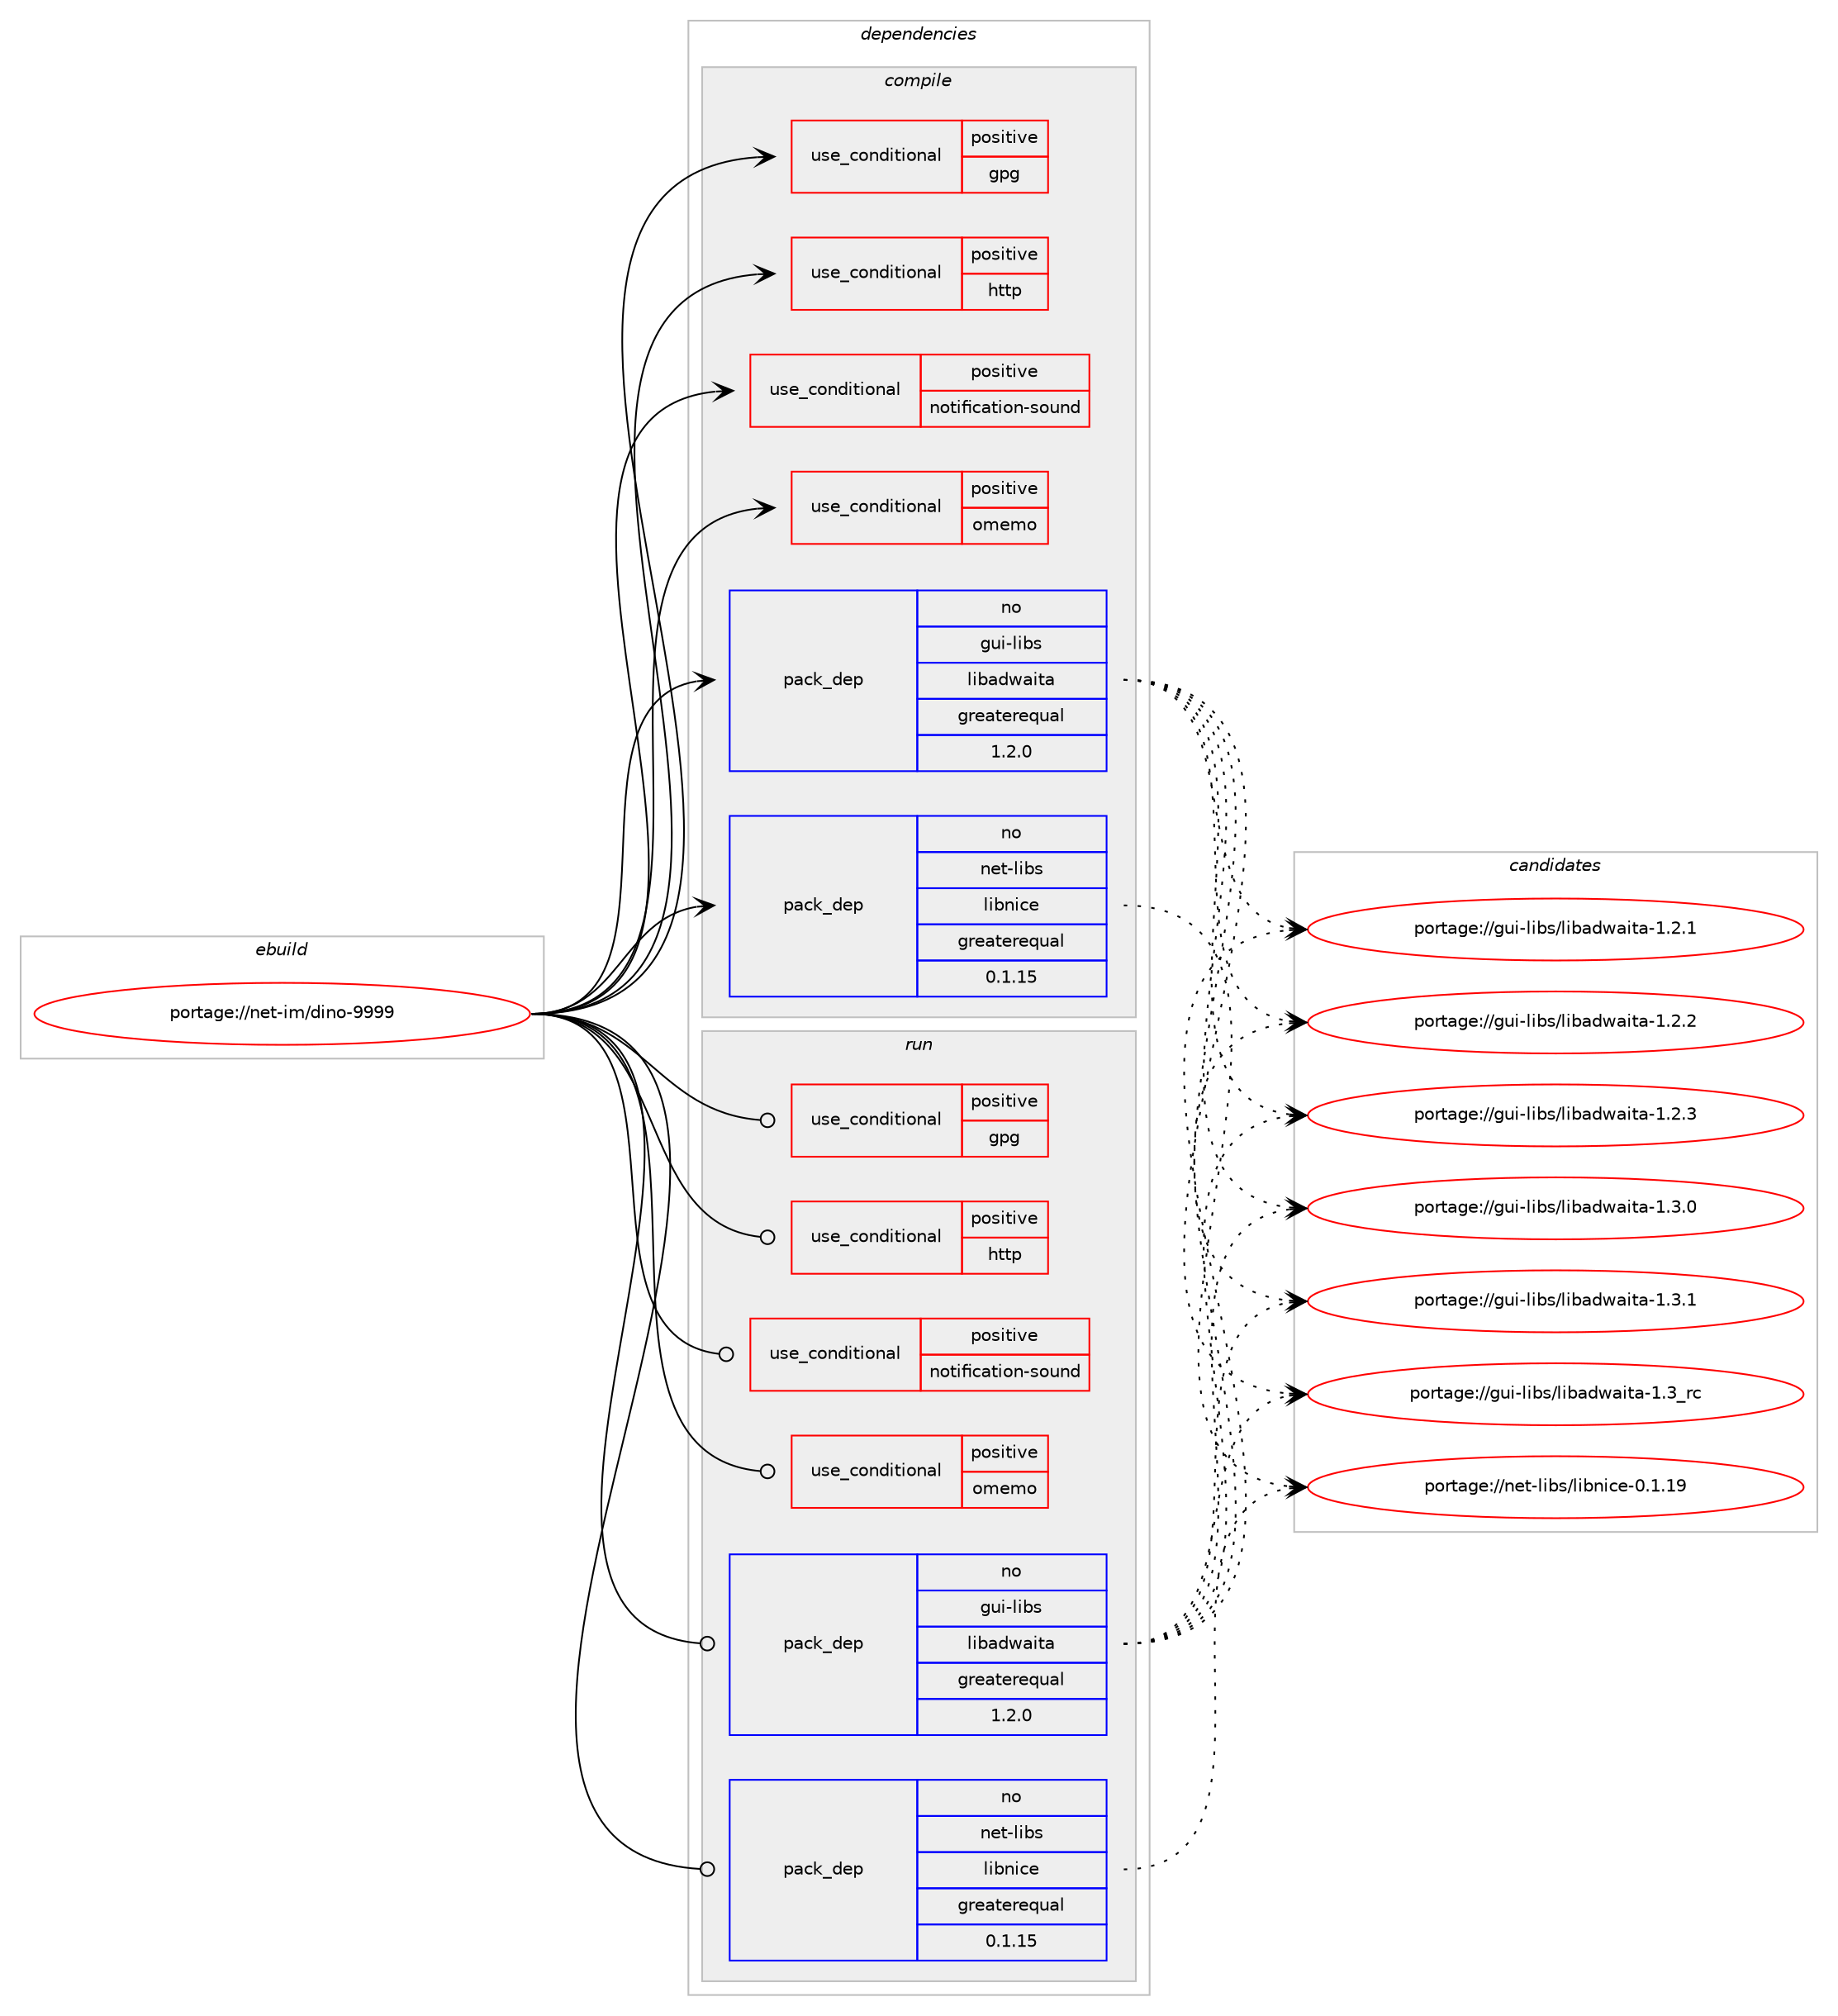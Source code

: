 digraph prolog {

# *************
# Graph options
# *************

newrank=true;
concentrate=true;
compound=true;
graph [rankdir=LR,fontname=Helvetica,fontsize=10,ranksep=1.5];#, ranksep=2.5, nodesep=0.2];
edge  [arrowhead=vee];
node  [fontname=Helvetica,fontsize=10];

# **********
# The ebuild
# **********

subgraph cluster_leftcol {
color=gray;
rank=same;
label=<<i>ebuild</i>>;
id [label="portage://net-im/dino-9999", color=red, width=4, href="../net-im/dino-9999.svg"];
}

# ****************
# The dependencies
# ****************

subgraph cluster_midcol {
color=gray;
label=<<i>dependencies</i>>;
subgraph cluster_compile {
fillcolor="#eeeeee";
style=filled;
label=<<i>compile</i>>;
subgraph cond4 {
dependency10 [label=<<TABLE BORDER="0" CELLBORDER="1" CELLSPACING="0" CELLPADDING="4"><TR><TD ROWSPAN="3" CELLPADDING="10">use_conditional</TD></TR><TR><TD>positive</TD></TR><TR><TD>gpg</TD></TR></TABLE>>, shape=none, color=red];
# *** BEGIN UNKNOWN DEPENDENCY TYPE (TODO) ***
# dependency10 -> package_dependency(portage://net-im/dino-9999,install,no,app-crypt,gpgme,none,[,,],any_same_slot,[])
# *** END UNKNOWN DEPENDENCY TYPE (TODO) ***

}
id:e -> dependency10:w [weight=20,style="solid",arrowhead="vee"];
subgraph cond5 {
dependency11 [label=<<TABLE BORDER="0" CELLBORDER="1" CELLSPACING="0" CELLPADDING="4"><TR><TD ROWSPAN="3" CELLPADDING="10">use_conditional</TD></TR><TR><TD>positive</TD></TR><TR><TD>http</TD></TR></TABLE>>, shape=none, color=red];
# *** BEGIN UNKNOWN DEPENDENCY TYPE (TODO) ***
# dependency11 -> package_dependency(portage://net-im/dino-9999,install,no,net-libs,libsoup,none,[,,],[slot(2.4)],[])
# *** END UNKNOWN DEPENDENCY TYPE (TODO) ***

}
id:e -> dependency11:w [weight=20,style="solid",arrowhead="vee"];
subgraph cond6 {
dependency12 [label=<<TABLE BORDER="0" CELLBORDER="1" CELLSPACING="0" CELLPADDING="4"><TR><TD ROWSPAN="3" CELLPADDING="10">use_conditional</TD></TR><TR><TD>positive</TD></TR><TR><TD>notification-sound</TD></TR></TABLE>>, shape=none, color=red];
# *** BEGIN UNKNOWN DEPENDENCY TYPE (TODO) ***
# dependency12 -> package_dependency(portage://net-im/dino-9999,install,no,media-libs,libcanberra,none,[,,],[slot(0)],[use(enable(sound),none)])
# *** END UNKNOWN DEPENDENCY TYPE (TODO) ***

}
id:e -> dependency12:w [weight=20,style="solid",arrowhead="vee"];
subgraph cond7 {
dependency13 [label=<<TABLE BORDER="0" CELLBORDER="1" CELLSPACING="0" CELLPADDING="4"><TR><TD ROWSPAN="3" CELLPADDING="10">use_conditional</TD></TR><TR><TD>positive</TD></TR><TR><TD>omemo</TD></TR></TABLE>>, shape=none, color=red];
# *** BEGIN UNKNOWN DEPENDENCY TYPE (TODO) ***
# dependency13 -> package_dependency(portage://net-im/dino-9999,install,no,dev-libs,libgcrypt,none,[,,],any_same_slot,[])
# *** END UNKNOWN DEPENDENCY TYPE (TODO) ***

# *** BEGIN UNKNOWN DEPENDENCY TYPE (TODO) ***
# dependency13 -> package_dependency(portage://net-im/dino-9999,install,no,media-gfx,qrencode,none,[,,],any_same_slot,[])
# *** END UNKNOWN DEPENDENCY TYPE (TODO) ***

}
id:e -> dependency13:w [weight=20,style="solid",arrowhead="vee"];
# *** BEGIN UNKNOWN DEPENDENCY TYPE (TODO) ***
# id -> package_dependency(portage://net-im/dino-9999,install,no,dev-db,sqlite,none,[,,],[slot(3)],[])
# *** END UNKNOWN DEPENDENCY TYPE (TODO) ***

# *** BEGIN UNKNOWN DEPENDENCY TYPE (TODO) ***
# id -> package_dependency(portage://net-im/dino-9999,install,no,dev-libs,glib,none,[,,],[slot(2)],[])
# *** END UNKNOWN DEPENDENCY TYPE (TODO) ***

# *** BEGIN UNKNOWN DEPENDENCY TYPE (TODO) ***
# id -> package_dependency(portage://net-im/dino-9999,install,no,dev-libs,icu,none,[,,],any_same_slot,[])
# *** END UNKNOWN DEPENDENCY TYPE (TODO) ***

# *** BEGIN UNKNOWN DEPENDENCY TYPE (TODO) ***
# id -> package_dependency(portage://net-im/dino-9999,install,no,dev-libs,libgee,none,[,,],[slot(0.8),equal],[])
# *** END UNKNOWN DEPENDENCY TYPE (TODO) ***

# *** BEGIN UNKNOWN DEPENDENCY TYPE (TODO) ***
# id -> package_dependency(portage://net-im/dino-9999,install,no,gui-libs,gtk,none,[,,],[slot(4)],[])
# *** END UNKNOWN DEPENDENCY TYPE (TODO) ***

subgraph pack7 {
dependency14 [label=<<TABLE BORDER="0" CELLBORDER="1" CELLSPACING="0" CELLPADDING="4" WIDTH="220"><TR><TD ROWSPAN="6" CELLPADDING="30">pack_dep</TD></TR><TR><TD WIDTH="110">no</TD></TR><TR><TD>gui-libs</TD></TR><TR><TD>libadwaita</TD></TR><TR><TD>greaterequal</TD></TR><TR><TD>1.2.0</TD></TR></TABLE>>, shape=none, color=blue];
}
id:e -> dependency14:w [weight=20,style="solid",arrowhead="vee"];
# *** BEGIN UNKNOWN DEPENDENCY TYPE (TODO) ***
# id -> package_dependency(portage://net-im/dino-9999,install,no,media-libs,gst-plugins-base,none,[,,],[],[])
# *** END UNKNOWN DEPENDENCY TYPE (TODO) ***

# *** BEGIN UNKNOWN DEPENDENCY TYPE (TODO) ***
# id -> package_dependency(portage://net-im/dino-9999,install,no,media-libs,gstreamer,none,[,,],[],[])
# *** END UNKNOWN DEPENDENCY TYPE (TODO) ***

# *** BEGIN UNKNOWN DEPENDENCY TYPE (TODO) ***
# id -> package_dependency(portage://net-im/dino-9999,install,no,net-libs,glib-networking,none,[,,],[],[])
# *** END UNKNOWN DEPENDENCY TYPE (TODO) ***

subgraph pack8 {
dependency15 [label=<<TABLE BORDER="0" CELLBORDER="1" CELLSPACING="0" CELLPADDING="4" WIDTH="220"><TR><TD ROWSPAN="6" CELLPADDING="30">pack_dep</TD></TR><TR><TD WIDTH="110">no</TD></TR><TR><TD>net-libs</TD></TR><TR><TD>libnice</TD></TR><TR><TD>greaterequal</TD></TR><TR><TD>0.1.15</TD></TR></TABLE>>, shape=none, color=blue];
}
id:e -> dependency15:w [weight=20,style="solid",arrowhead="vee"];
# *** BEGIN UNKNOWN DEPENDENCY TYPE (TODO) ***
# id -> package_dependency(portage://net-im/dino-9999,install,no,net-libs,libsignal-protocol-c,none,[,,],[],[])
# *** END UNKNOWN DEPENDENCY TYPE (TODO) ***

# *** BEGIN UNKNOWN DEPENDENCY TYPE (TODO) ***
# id -> package_dependency(portage://net-im/dino-9999,install,no,net-libs,libsrtp,none,[,,],[slot(2)],[])
# *** END UNKNOWN DEPENDENCY TYPE (TODO) ***

# *** BEGIN UNKNOWN DEPENDENCY TYPE (TODO) ***
# id -> package_dependency(portage://net-im/dino-9999,install,no,x11-libs,cairo,none,[,,],[],[])
# *** END UNKNOWN DEPENDENCY TYPE (TODO) ***

# *** BEGIN UNKNOWN DEPENDENCY TYPE (TODO) ***
# id -> package_dependency(portage://net-im/dino-9999,install,no,x11-libs,gdk-pixbuf,none,[,,],[slot(2)],[])
# *** END UNKNOWN DEPENDENCY TYPE (TODO) ***

# *** BEGIN UNKNOWN DEPENDENCY TYPE (TODO) ***
# id -> package_dependency(portage://net-im/dino-9999,install,no,x11-libs,pango,none,[,,],[],[])
# *** END UNKNOWN DEPENDENCY TYPE (TODO) ***

}
subgraph cluster_compileandrun {
fillcolor="#eeeeee";
style=filled;
label=<<i>compile and run</i>>;
}
subgraph cluster_run {
fillcolor="#eeeeee";
style=filled;
label=<<i>run</i>>;
subgraph cond8 {
dependency16 [label=<<TABLE BORDER="0" CELLBORDER="1" CELLSPACING="0" CELLPADDING="4"><TR><TD ROWSPAN="3" CELLPADDING="10">use_conditional</TD></TR><TR><TD>positive</TD></TR><TR><TD>gpg</TD></TR></TABLE>>, shape=none, color=red];
# *** BEGIN UNKNOWN DEPENDENCY TYPE (TODO) ***
# dependency16 -> package_dependency(portage://net-im/dino-9999,run,no,app-crypt,gpgme,none,[,,],any_same_slot,[])
# *** END UNKNOWN DEPENDENCY TYPE (TODO) ***

}
id:e -> dependency16:w [weight=20,style="solid",arrowhead="odot"];
subgraph cond9 {
dependency17 [label=<<TABLE BORDER="0" CELLBORDER="1" CELLSPACING="0" CELLPADDING="4"><TR><TD ROWSPAN="3" CELLPADDING="10">use_conditional</TD></TR><TR><TD>positive</TD></TR><TR><TD>http</TD></TR></TABLE>>, shape=none, color=red];
# *** BEGIN UNKNOWN DEPENDENCY TYPE (TODO) ***
# dependency17 -> package_dependency(portage://net-im/dino-9999,run,no,net-libs,libsoup,none,[,,],[slot(2.4)],[])
# *** END UNKNOWN DEPENDENCY TYPE (TODO) ***

}
id:e -> dependency17:w [weight=20,style="solid",arrowhead="odot"];
subgraph cond10 {
dependency18 [label=<<TABLE BORDER="0" CELLBORDER="1" CELLSPACING="0" CELLPADDING="4"><TR><TD ROWSPAN="3" CELLPADDING="10">use_conditional</TD></TR><TR><TD>positive</TD></TR><TR><TD>notification-sound</TD></TR></TABLE>>, shape=none, color=red];
# *** BEGIN UNKNOWN DEPENDENCY TYPE (TODO) ***
# dependency18 -> package_dependency(portage://net-im/dino-9999,run,no,media-libs,libcanberra,none,[,,],[slot(0)],[use(enable(sound),none)])
# *** END UNKNOWN DEPENDENCY TYPE (TODO) ***

}
id:e -> dependency18:w [weight=20,style="solid",arrowhead="odot"];
subgraph cond11 {
dependency19 [label=<<TABLE BORDER="0" CELLBORDER="1" CELLSPACING="0" CELLPADDING="4"><TR><TD ROWSPAN="3" CELLPADDING="10">use_conditional</TD></TR><TR><TD>positive</TD></TR><TR><TD>omemo</TD></TR></TABLE>>, shape=none, color=red];
# *** BEGIN UNKNOWN DEPENDENCY TYPE (TODO) ***
# dependency19 -> package_dependency(portage://net-im/dino-9999,run,no,dev-libs,libgcrypt,none,[,,],any_same_slot,[])
# *** END UNKNOWN DEPENDENCY TYPE (TODO) ***

# *** BEGIN UNKNOWN DEPENDENCY TYPE (TODO) ***
# dependency19 -> package_dependency(portage://net-im/dino-9999,run,no,media-gfx,qrencode,none,[,,],any_same_slot,[])
# *** END UNKNOWN DEPENDENCY TYPE (TODO) ***

}
id:e -> dependency19:w [weight=20,style="solid",arrowhead="odot"];
# *** BEGIN UNKNOWN DEPENDENCY TYPE (TODO) ***
# id -> package_dependency(portage://net-im/dino-9999,run,no,dev-db,sqlite,none,[,,],[slot(3)],[])
# *** END UNKNOWN DEPENDENCY TYPE (TODO) ***

# *** BEGIN UNKNOWN DEPENDENCY TYPE (TODO) ***
# id -> package_dependency(portage://net-im/dino-9999,run,no,dev-libs,glib,none,[,,],[slot(2)],[])
# *** END UNKNOWN DEPENDENCY TYPE (TODO) ***

# *** BEGIN UNKNOWN DEPENDENCY TYPE (TODO) ***
# id -> package_dependency(portage://net-im/dino-9999,run,no,dev-libs,icu,none,[,,],any_same_slot,[])
# *** END UNKNOWN DEPENDENCY TYPE (TODO) ***

# *** BEGIN UNKNOWN DEPENDENCY TYPE (TODO) ***
# id -> package_dependency(portage://net-im/dino-9999,run,no,dev-libs,libgee,none,[,,],[slot(0.8),equal],[])
# *** END UNKNOWN DEPENDENCY TYPE (TODO) ***

# *** BEGIN UNKNOWN DEPENDENCY TYPE (TODO) ***
# id -> package_dependency(portage://net-im/dino-9999,run,no,gui-libs,gtk,none,[,,],[slot(4)],[])
# *** END UNKNOWN DEPENDENCY TYPE (TODO) ***

subgraph pack9 {
dependency20 [label=<<TABLE BORDER="0" CELLBORDER="1" CELLSPACING="0" CELLPADDING="4" WIDTH="220"><TR><TD ROWSPAN="6" CELLPADDING="30">pack_dep</TD></TR><TR><TD WIDTH="110">no</TD></TR><TR><TD>gui-libs</TD></TR><TR><TD>libadwaita</TD></TR><TR><TD>greaterequal</TD></TR><TR><TD>1.2.0</TD></TR></TABLE>>, shape=none, color=blue];
}
id:e -> dependency20:w [weight=20,style="solid",arrowhead="odot"];
# *** BEGIN UNKNOWN DEPENDENCY TYPE (TODO) ***
# id -> package_dependency(portage://net-im/dino-9999,run,no,net-libs,glib-networking,none,[,,],[],[])
# *** END UNKNOWN DEPENDENCY TYPE (TODO) ***

subgraph pack10 {
dependency21 [label=<<TABLE BORDER="0" CELLBORDER="1" CELLSPACING="0" CELLPADDING="4" WIDTH="220"><TR><TD ROWSPAN="6" CELLPADDING="30">pack_dep</TD></TR><TR><TD WIDTH="110">no</TD></TR><TR><TD>net-libs</TD></TR><TR><TD>libnice</TD></TR><TR><TD>greaterequal</TD></TR><TR><TD>0.1.15</TD></TR></TABLE>>, shape=none, color=blue];
}
id:e -> dependency21:w [weight=20,style="solid",arrowhead="odot"];
# *** BEGIN UNKNOWN DEPENDENCY TYPE (TODO) ***
# id -> package_dependency(portage://net-im/dino-9999,run,no,net-libs,libsignal-protocol-c,none,[,,],[],[])
# *** END UNKNOWN DEPENDENCY TYPE (TODO) ***

# *** BEGIN UNKNOWN DEPENDENCY TYPE (TODO) ***
# id -> package_dependency(portage://net-im/dino-9999,run,no,net-libs,libsrtp,none,[,,],[slot(2)],[])
# *** END UNKNOWN DEPENDENCY TYPE (TODO) ***

# *** BEGIN UNKNOWN DEPENDENCY TYPE (TODO) ***
# id -> package_dependency(portage://net-im/dino-9999,run,no,x11-libs,cairo,none,[,,],[],[])
# *** END UNKNOWN DEPENDENCY TYPE (TODO) ***

# *** BEGIN UNKNOWN DEPENDENCY TYPE (TODO) ***
# id -> package_dependency(portage://net-im/dino-9999,run,no,x11-libs,gdk-pixbuf,none,[,,],[slot(2)],[])
# *** END UNKNOWN DEPENDENCY TYPE (TODO) ***

# *** BEGIN UNKNOWN DEPENDENCY TYPE (TODO) ***
# id -> package_dependency(portage://net-im/dino-9999,run,no,x11-libs,pango,none,[,,],[],[])
# *** END UNKNOWN DEPENDENCY TYPE (TODO) ***

}
}

# **************
# The candidates
# **************

subgraph cluster_choices {
rank=same;
color=gray;
label=<<i>candidates</i>>;

subgraph choice7 {
color=black;
nodesep=1;
choice10311710545108105981154710810598971001199710511697454946504649 [label="portage://gui-libs/libadwaita-1.2.1", color=red, width=4,href="../gui-libs/libadwaita-1.2.1.svg"];
choice10311710545108105981154710810598971001199710511697454946504650 [label="portage://gui-libs/libadwaita-1.2.2", color=red, width=4,href="../gui-libs/libadwaita-1.2.2.svg"];
choice10311710545108105981154710810598971001199710511697454946504651 [label="portage://gui-libs/libadwaita-1.2.3", color=red, width=4,href="../gui-libs/libadwaita-1.2.3.svg"];
choice10311710545108105981154710810598971001199710511697454946514648 [label="portage://gui-libs/libadwaita-1.3.0", color=red, width=4,href="../gui-libs/libadwaita-1.3.0.svg"];
choice10311710545108105981154710810598971001199710511697454946514649 [label="portage://gui-libs/libadwaita-1.3.1", color=red, width=4,href="../gui-libs/libadwaita-1.3.1.svg"];
choice10311710545108105981154710810598971001199710511697454946519511499 [label="portage://gui-libs/libadwaita-1.3_rc", color=red, width=4,href="../gui-libs/libadwaita-1.3_rc.svg"];
dependency14:e -> choice10311710545108105981154710810598971001199710511697454946504649:w [style=dotted,weight="100"];
dependency14:e -> choice10311710545108105981154710810598971001199710511697454946504650:w [style=dotted,weight="100"];
dependency14:e -> choice10311710545108105981154710810598971001199710511697454946504651:w [style=dotted,weight="100"];
dependency14:e -> choice10311710545108105981154710810598971001199710511697454946514648:w [style=dotted,weight="100"];
dependency14:e -> choice10311710545108105981154710810598971001199710511697454946514649:w [style=dotted,weight="100"];
dependency14:e -> choice10311710545108105981154710810598971001199710511697454946519511499:w [style=dotted,weight="100"];
}
subgraph choice8 {
color=black;
nodesep=1;
choice110101116451081059811547108105981101059910145484649464957 [label="portage://net-libs/libnice-0.1.19", color=red, width=4,href="../net-libs/libnice-0.1.19.svg"];
dependency15:e -> choice110101116451081059811547108105981101059910145484649464957:w [style=dotted,weight="100"];
}
subgraph choice9 {
color=black;
nodesep=1;
choice10311710545108105981154710810598971001199710511697454946504649 [label="portage://gui-libs/libadwaita-1.2.1", color=red, width=4,href="../gui-libs/libadwaita-1.2.1.svg"];
choice10311710545108105981154710810598971001199710511697454946504650 [label="portage://gui-libs/libadwaita-1.2.2", color=red, width=4,href="../gui-libs/libadwaita-1.2.2.svg"];
choice10311710545108105981154710810598971001199710511697454946504651 [label="portage://gui-libs/libadwaita-1.2.3", color=red, width=4,href="../gui-libs/libadwaita-1.2.3.svg"];
choice10311710545108105981154710810598971001199710511697454946514648 [label="portage://gui-libs/libadwaita-1.3.0", color=red, width=4,href="../gui-libs/libadwaita-1.3.0.svg"];
choice10311710545108105981154710810598971001199710511697454946514649 [label="portage://gui-libs/libadwaita-1.3.1", color=red, width=4,href="../gui-libs/libadwaita-1.3.1.svg"];
choice10311710545108105981154710810598971001199710511697454946519511499 [label="portage://gui-libs/libadwaita-1.3_rc", color=red, width=4,href="../gui-libs/libadwaita-1.3_rc.svg"];
dependency20:e -> choice10311710545108105981154710810598971001199710511697454946504649:w [style=dotted,weight="100"];
dependency20:e -> choice10311710545108105981154710810598971001199710511697454946504650:w [style=dotted,weight="100"];
dependency20:e -> choice10311710545108105981154710810598971001199710511697454946504651:w [style=dotted,weight="100"];
dependency20:e -> choice10311710545108105981154710810598971001199710511697454946514648:w [style=dotted,weight="100"];
dependency20:e -> choice10311710545108105981154710810598971001199710511697454946514649:w [style=dotted,weight="100"];
dependency20:e -> choice10311710545108105981154710810598971001199710511697454946519511499:w [style=dotted,weight="100"];
}
subgraph choice10 {
color=black;
nodesep=1;
choice110101116451081059811547108105981101059910145484649464957 [label="portage://net-libs/libnice-0.1.19", color=red, width=4,href="../net-libs/libnice-0.1.19.svg"];
dependency21:e -> choice110101116451081059811547108105981101059910145484649464957:w [style=dotted,weight="100"];
}
}

}
